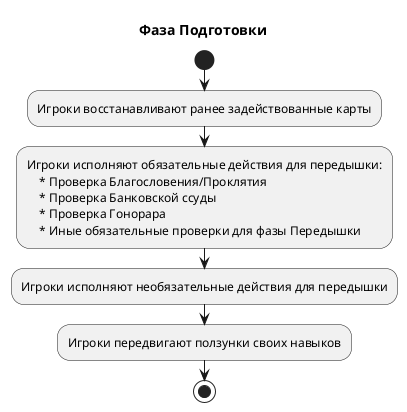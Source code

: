 @startuml Фаза подготовки
<style>
element {
    FontName Arial
}
</style>
title Фаза Подготовки
start
    :Игроки восстанавливают ранее задействованные карты;
    :Игроки исполняют обязательные действия для передышки:
        * Проверка Благословения/Проклятия
        * Проверка Банковской ссуды
        * Проверка Гонорара
        * Иные обязательные проверки для фазы Передышки;
    :Игроки исполняют необязательные действия для передышки;
    :Игроки передвигают ползунки своих навыков;
stop
@enduml